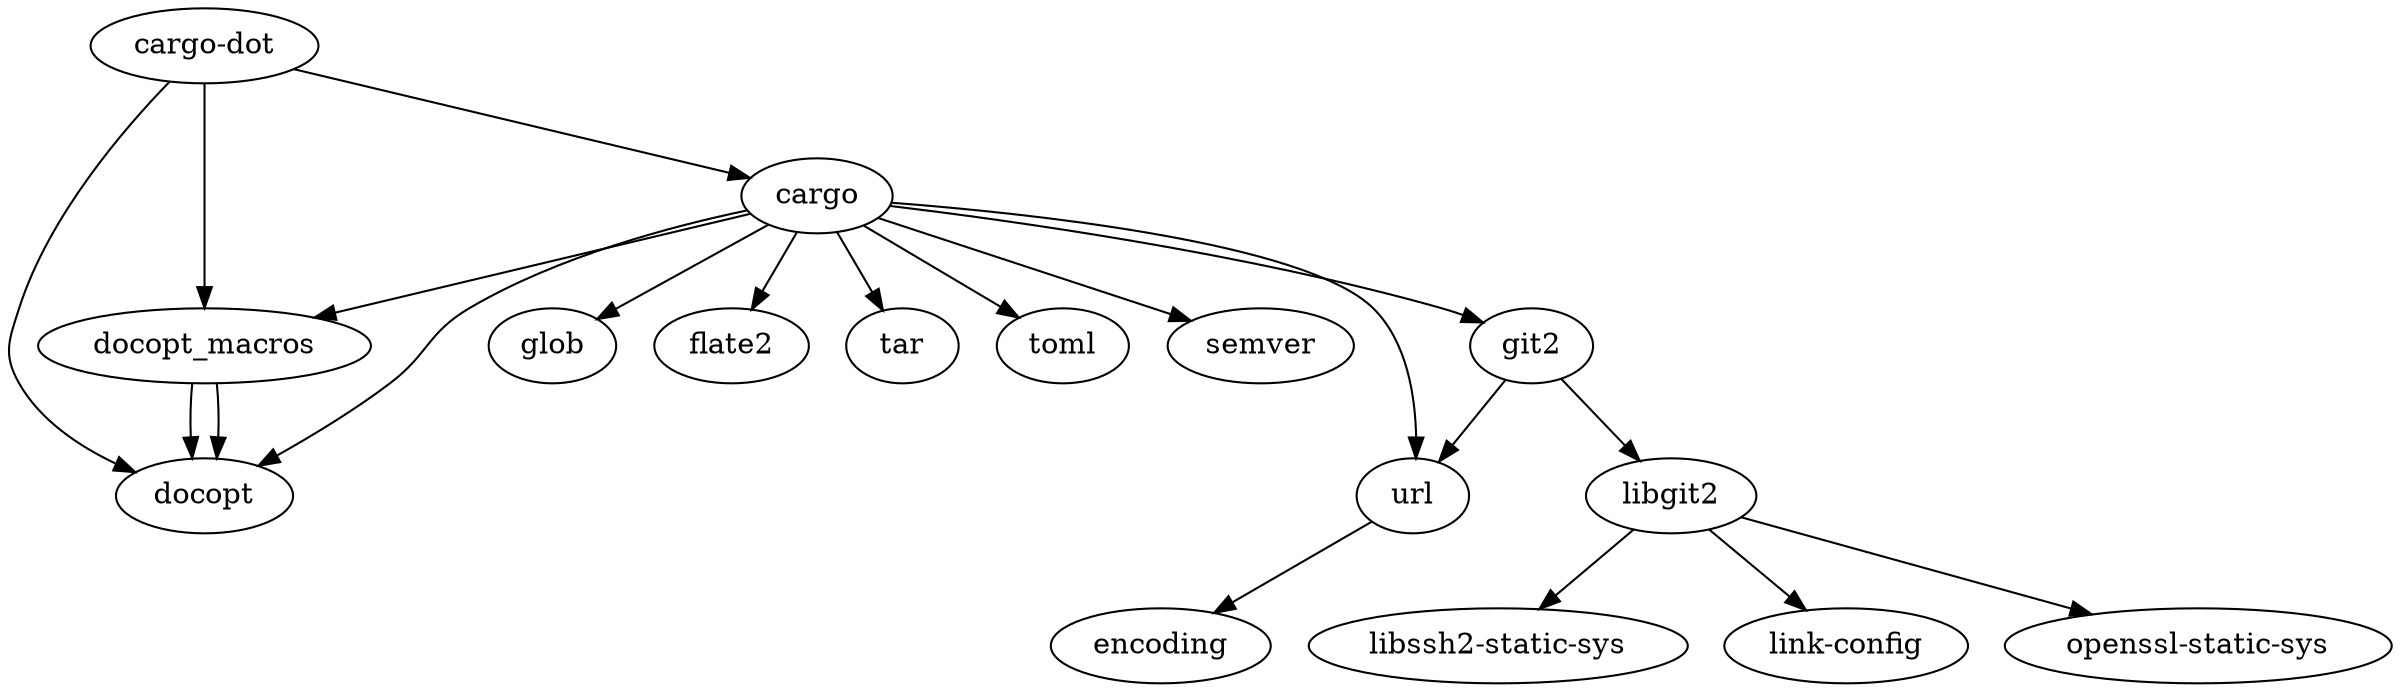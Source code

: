 digraph example3 {
    N0[label="cargo-dot"];
    N1[label="libssh2-static-sys"];
    N2[label="libgit2"];
    N3[label="link-config"];
    N4[label="openssl-static-sys"];
    N5[label="docopt"];
    N6[label="docopt_macros"];
    N7[label="cargo"];
    N8[label="glob"];
    N9[label="flate2"];
    N10[label="encoding"];
    N11[label="tar"];
    N12[label="toml"];
    N13[label="semver"];
    N14[label="url"];
    N15[label="git2"];
    N2 -> N3[label=""];
    N2 -> N1[label=""];
    N2 -> N4[label=""];
    N0 -> N5[label=""];
    N0 -> N6[label=""];
    N0 -> N7[label=""];
    N6 -> N5[label=""];
    N7 -> N5[label=""];
    N7 -> N13[label=""];
    N7 -> N8[label=""];
    N7 -> N12[label=""];
    N7 -> N6[label=""];
    N7 -> N14[label=""];
    N7 -> N15[label=""];
    N7 -> N11[label=""];
    N7 -> N9[label=""];
    N14 -> N10[label=""];
    N6 -> N5[label=""];
    N15 -> N2[label=""];
    N15 -> N14[label=""];
}
